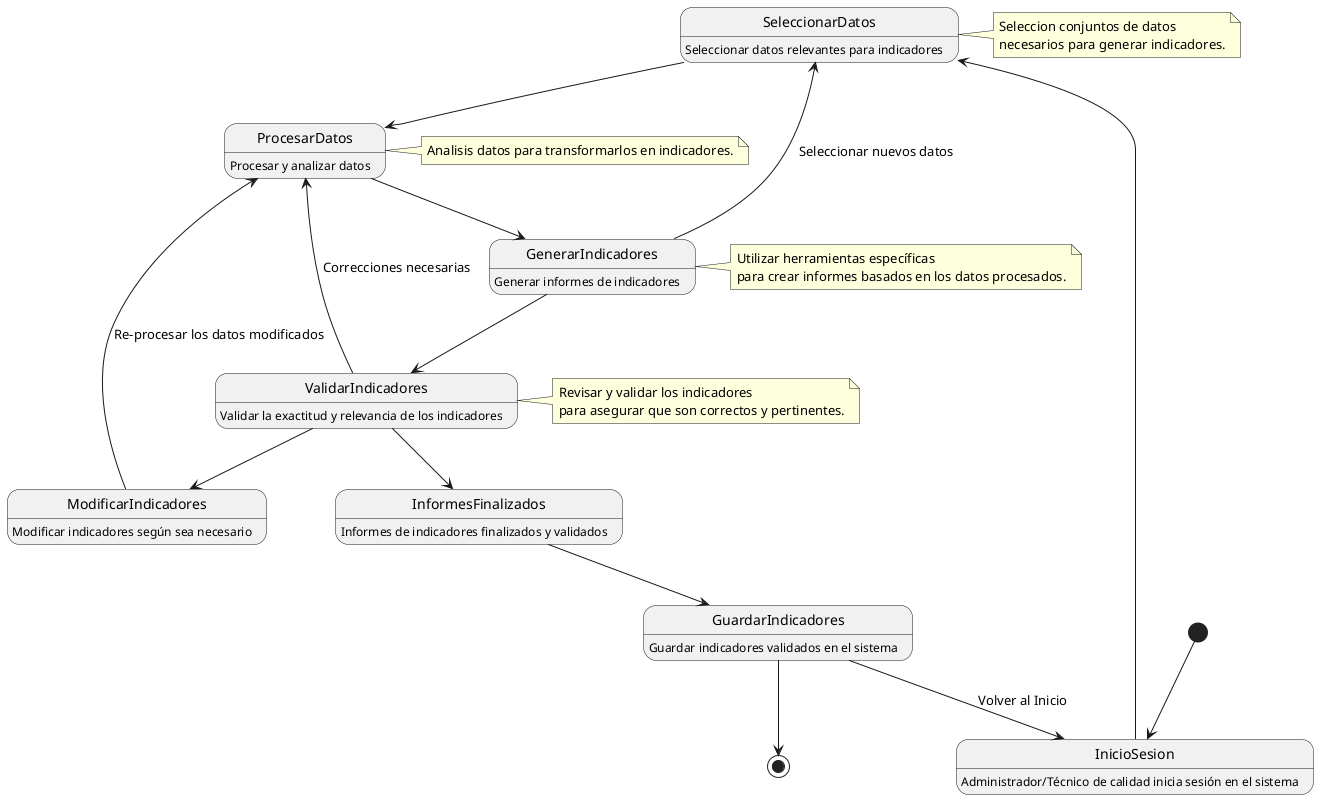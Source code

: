 @startuml

    [*] --> InicioSesion
    InicioSesion : Administrador/Técnico de calidad inicia sesión en el sistema

    InicioSesion --> SeleccionarDatos
    SeleccionarDatos : Seleccionar datos relevantes para indicadores

    note right of SeleccionarDatos
      Seleccion conjuntos de datos
      necesarios para generar indicadores.
    end note

    SeleccionarDatos --> ProcesarDatos
    ProcesarDatos : Procesar y analizar datos

    note right of ProcesarDatos
      Analisis datos para transformarlos en indicadores.
    end note

    ProcesarDatos --> GenerarIndicadores
    GenerarIndicadores : Generar informes de indicadores

    note right of GenerarIndicadores
      Utilizar herramientas específicas
      para crear informes basados en los datos procesados.
    end note

    GenerarIndicadores --> ValidarIndicadores
    ValidarIndicadores : Validar la exactitud y relevancia de los indicadores

    note right of ValidarIndicadores
      Revisar y validar los indicadores
      para asegurar que son correctos y pertinentes.
    end note

   
    ValidarIndicadores --> ModificarIndicadores
    ModificarIndicadores : Modificar indicadores según sea necesario
    ModificarIndicadores --> ProcesarDatos : Re-procesar los datos modificados

    ValidarIndicadores --> InformesFinalizados
    InformesFinalizados : Informes de indicadores finalizados y validados

    InformesFinalizados --> GuardarIndicadores
    GuardarIndicadores : Guardar indicadores validados en el sistema

  
    ValidarIndicadores --> ProcesarDatos : Correcciones necesarias
    GenerarIndicadores --> SeleccionarDatos : Seleccionar nuevos datos
    GuardarIndicadores --> InicioSesion : Volver al Inicio
 

    GuardarIndicadores --> [*]

@enduml
